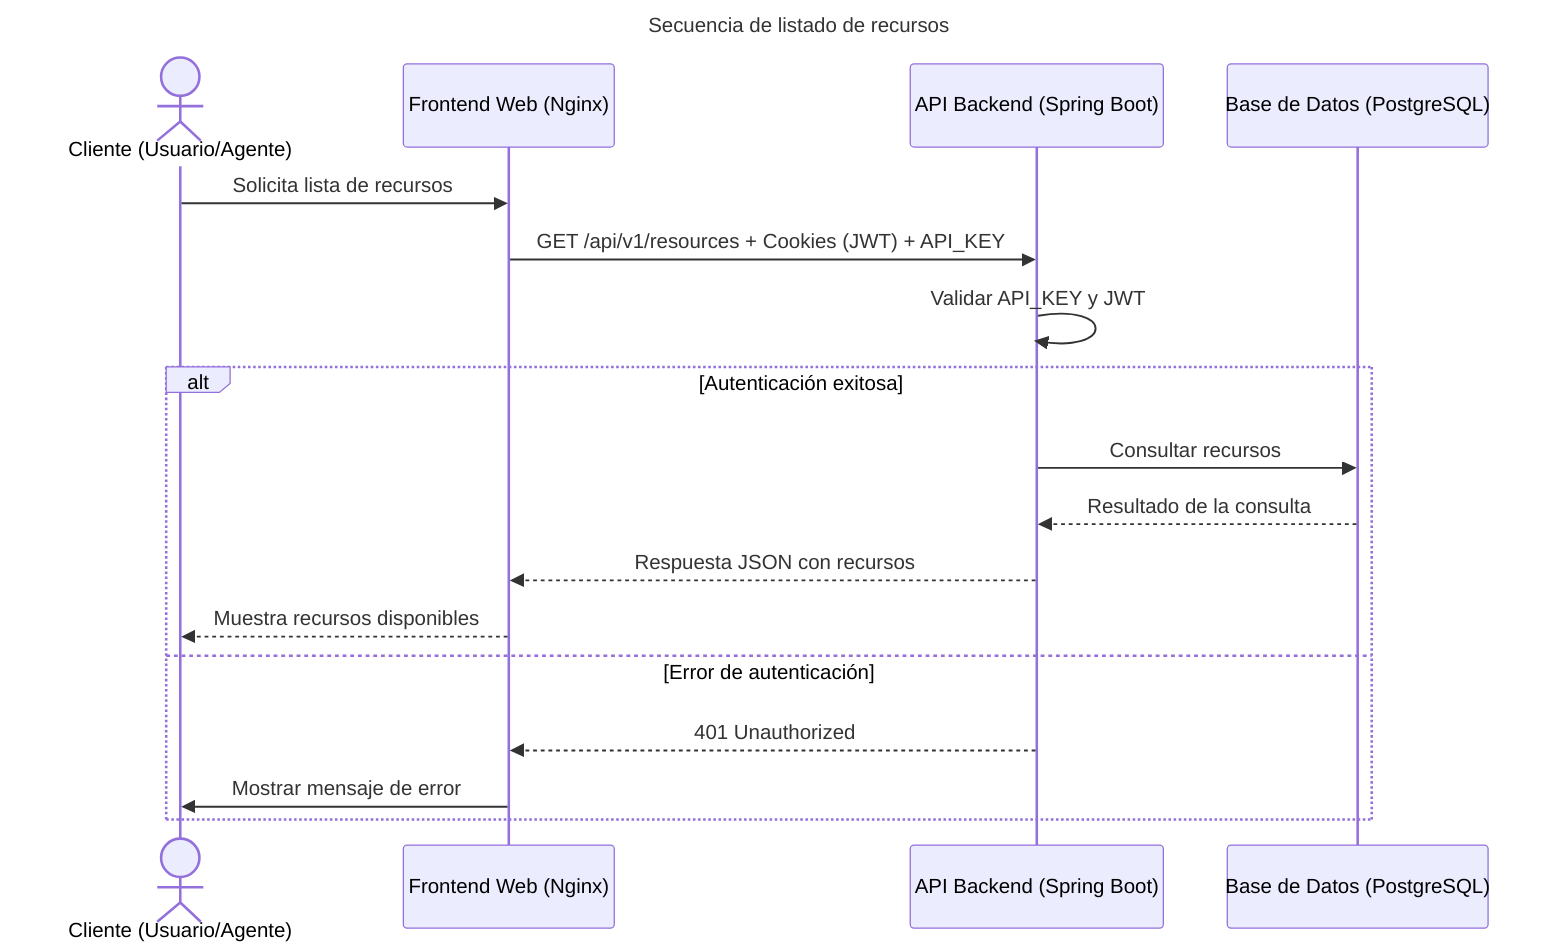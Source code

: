 ---
title: Secuencia de listado de recursos
---

sequenceDiagram
    actor Cliente as Cliente (Usuario/Agente)
    participant Frontend as Frontend Web (Nginx)
    participant API as API Backend (Spring Boot)
    participant DB as Base de Datos (PostgreSQL)

    Cliente->>Frontend: Solicita lista de recursos
    Frontend->>API: GET /api/v1/resources + Cookies (JWT) + API_KEY
    API->>API: Validar API_KEY y JWT
    alt Autenticación exitosa
        API->>DB: Consultar recursos
        DB-->>API: Resultado de la consulta
        API-->>Frontend: Respuesta JSON con recursos
        Frontend-->>Cliente: Muestra recursos disponibles
    else Error de autenticación
        API-->>Frontend: 401 Unauthorized
        Frontend->>Cliente: Mostrar mensaje de error
    end